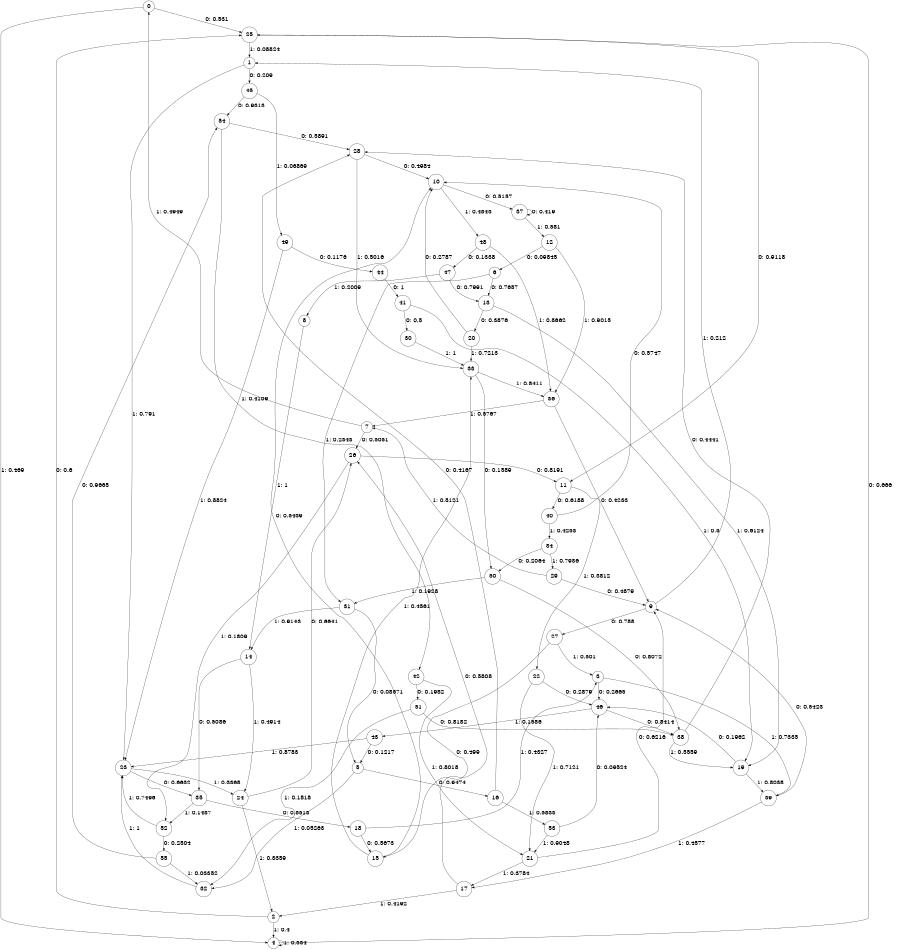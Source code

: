 digraph "ch11faceL9" {
size = "6,8.5";
ratio = "fill";
node [shape = circle];
node [fontsize = 24];
edge [fontsize = 24];
0 -> 25 [label = "0: 0.531    "];
0 -> 4 [label = "1: 0.469    "];
1 -> 45 [label = "0: 0.209    "];
1 -> 23 [label = "1: 0.791    "];
2 -> 25 [label = "0: 0.6      "];
2 -> 4 [label = "1: 0.4      "];
3 -> 46 [label = "0: 0.2665   "];
3 -> 39 [label = "1: 0.7335   "];
4 -> 25 [label = "0: 0.666    "];
4 -> 4 [label = "1: 0.334    "];
5 -> 16 [label = "0: 0.9474   "];
5 -> 32 [label = "1: 0.05263  "];
6 -> 13 [label = "0: 0.7657   "];
6 -> 31 [label = "1: 0.2343   "];
7 -> 26 [label = "0: 0.5051   "];
7 -> 0 [label = "1: 0.4949   "];
8 -> 14 [label = "1: 1        "];
9 -> 27 [label = "0: 0.788    "];
9 -> 1 [label = "1: 0.212    "];
10 -> 37 [label = "0: 0.5157   "];
10 -> 48 [label = "1: 0.4843   "];
11 -> 40 [label = "0: 0.6188   "];
11 -> 22 [label = "1: 0.3812   "];
12 -> 6 [label = "0: 0.09845  "];
12 -> 36 [label = "1: 0.9015   "];
13 -> 20 [label = "0: 0.3876   "];
13 -> 19 [label = "1: 0.6124   "];
14 -> 35 [label = "0: 0.5086   "];
14 -> 24 [label = "1: 0.4914   "];
15 -> 10 [label = "0: 0.5439   "];
15 -> 33 [label = "1: 0.4561   "];
16 -> 28 [label = "0: 0.4167   "];
16 -> 53 [label = "1: 0.5833   "];
17 -> 26 [label = "0: 0.5808   "];
17 -> 2 [label = "1: 0.4192   "];
18 -> 15 [label = "0: 0.5673   "];
18 -> 3 [label = "1: 0.4327   "];
19 -> 46 [label = "0: 0.1962   "];
19 -> 39 [label = "1: 0.8038   "];
20 -> 10 [label = "0: 0.2787   "];
20 -> 33 [label = "1: 0.7213   "];
21 -> 9 [label = "0: 0.6216   "];
21 -> 17 [label = "1: 0.3784   "];
22 -> 46 [label = "0: 0.2879   "];
22 -> 21 [label = "1: 0.7121   "];
23 -> 35 [label = "0: 0.6632   "];
23 -> 24 [label = "1: 0.3368   "];
24 -> 26 [label = "0: 0.6641   "];
24 -> 2 [label = "1: 0.3359   "];
25 -> 11 [label = "0: 0.9118   "];
25 -> 1 [label = "1: 0.08824  "];
26 -> 11 [label = "0: 0.8191   "];
26 -> 52 [label = "1: 0.1809   "];
27 -> 15 [label = "0: 0.499    "];
27 -> 3 [label = "1: 0.501    "];
28 -> 10 [label = "0: 0.4984   "];
28 -> 33 [label = "1: 0.5016   "];
29 -> 9 [label = "0: 0.4879   "];
29 -> 7 [label = "1: 0.5121   "];
30 -> 33 [label = "1: 1        "];
31 -> 5 [label = "0: 0.08571  "];
31 -> 14 [label = "1: 0.9143   "];
32 -> 23 [label = "1: 1        "];
33 -> 50 [label = "0: 0.1589   "];
33 -> 36 [label = "1: 0.8411   "];
34 -> 50 [label = "0: 0.2064   "];
34 -> 29 [label = "1: 0.7936   "];
35 -> 18 [label = "0: 0.8513   "];
35 -> 52 [label = "1: 0.1487   "];
36 -> 9 [label = "0: 0.4233   "];
36 -> 7 [label = "1: 0.5767   "];
37 -> 37 [label = "0: 0.419    "];
37 -> 12 [label = "1: 0.581    "];
38 -> 28 [label = "0: 0.4441   "];
38 -> 19 [label = "1: 0.5559   "];
39 -> 9 [label = "0: 0.5423   "];
39 -> 17 [label = "1: 0.4577   "];
40 -> 10 [label = "0: 0.5747   "];
40 -> 34 [label = "1: 0.4253   "];
41 -> 30 [label = "0: 0.5      "];
41 -> 19 [label = "1: 0.5      "];
42 -> 51 [label = "0: 0.1982   "];
42 -> 21 [label = "1: 0.8018   "];
43 -> 5 [label = "0: 0.1217   "];
43 -> 23 [label = "1: 0.8783   "];
44 -> 41 [label = "0: 1        "];
45 -> 54 [label = "0: 0.9313   "];
45 -> 49 [label = "1: 0.06869  "];
46 -> 38 [label = "0: 0.8414   "];
46 -> 43 [label = "1: 0.1586   "];
47 -> 13 [label = "0: 0.7991   "];
47 -> 8 [label = "1: 0.2009   "];
48 -> 47 [label = "0: 0.1338   "];
48 -> 36 [label = "1: 0.8662   "];
49 -> 44 [label = "0: 0.1176   "];
49 -> 23 [label = "1: 0.8824   "];
50 -> 38 [label = "0: 0.8072   "];
50 -> 31 [label = "1: 0.1928   "];
51 -> 38 [label = "0: 0.8182   "];
51 -> 32 [label = "1: 0.1818   "];
52 -> 55 [label = "0: 0.2504   "];
52 -> 23 [label = "1: 0.7496   "];
53 -> 46 [label = "0: 0.09524  "];
53 -> 21 [label = "1: 0.9048   "];
54 -> 28 [label = "0: 0.5891   "];
54 -> 42 [label = "1: 0.4109   "];
55 -> 54 [label = "0: 0.9665   "];
55 -> 32 [label = "1: 0.03352  "];
}